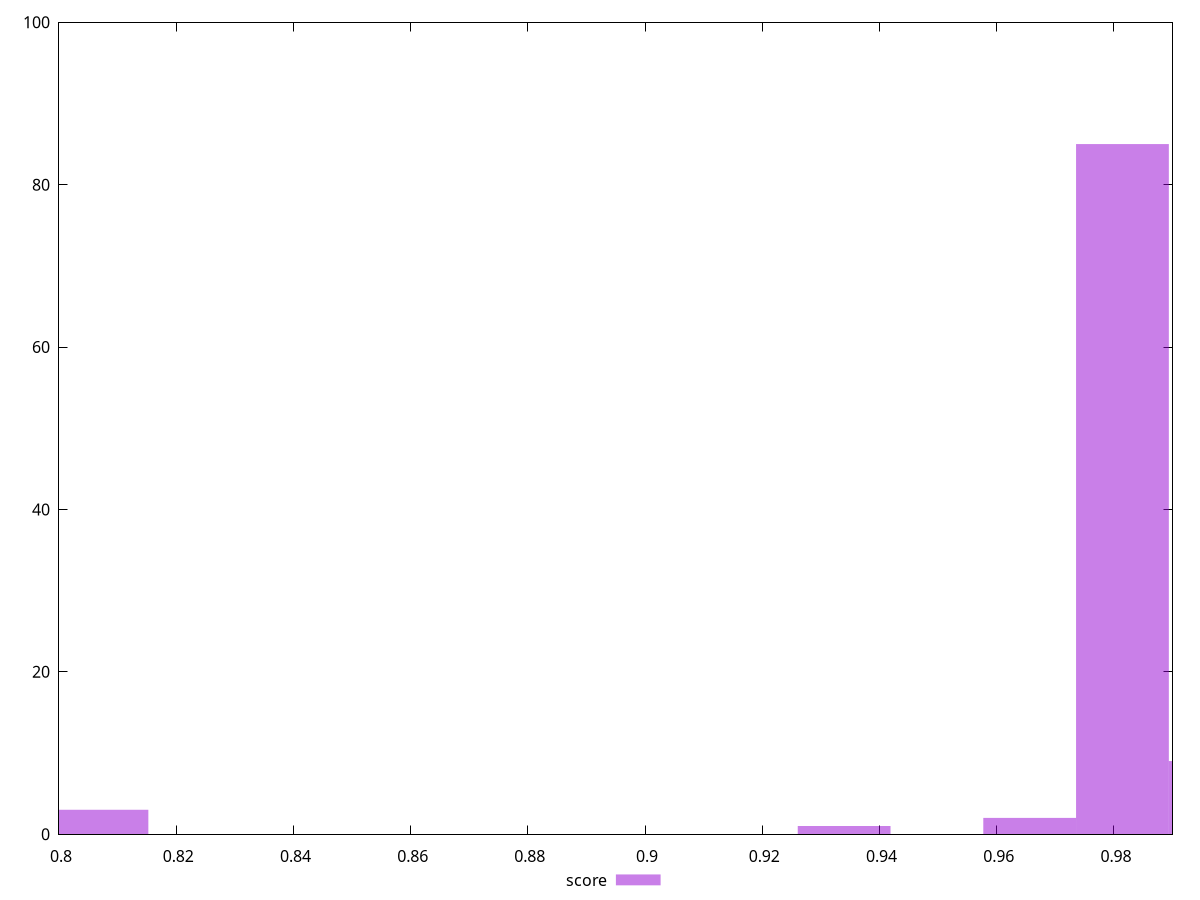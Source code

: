 reset

$score <<EOF
0.9339701569997887 1
0.9656301623218154 2
0.9814601649828288 85
0.9972901676438422 9
0.8073301357116818 3
EOF

set key outside below
set boxwidth 0.01583000266101337
set xrange [0.8:0.99]
set yrange [0:100]
set trange [0:100]
set style fill transparent solid 0.5 noborder
set terminal svg size 640, 490 enhanced background rgb 'white'
set output "report_00019_2021-02-10T18-14-37.922Z//first-cpu-idle/samples/pages/score/histogram.svg"

plot $score title "score" with boxes

reset

